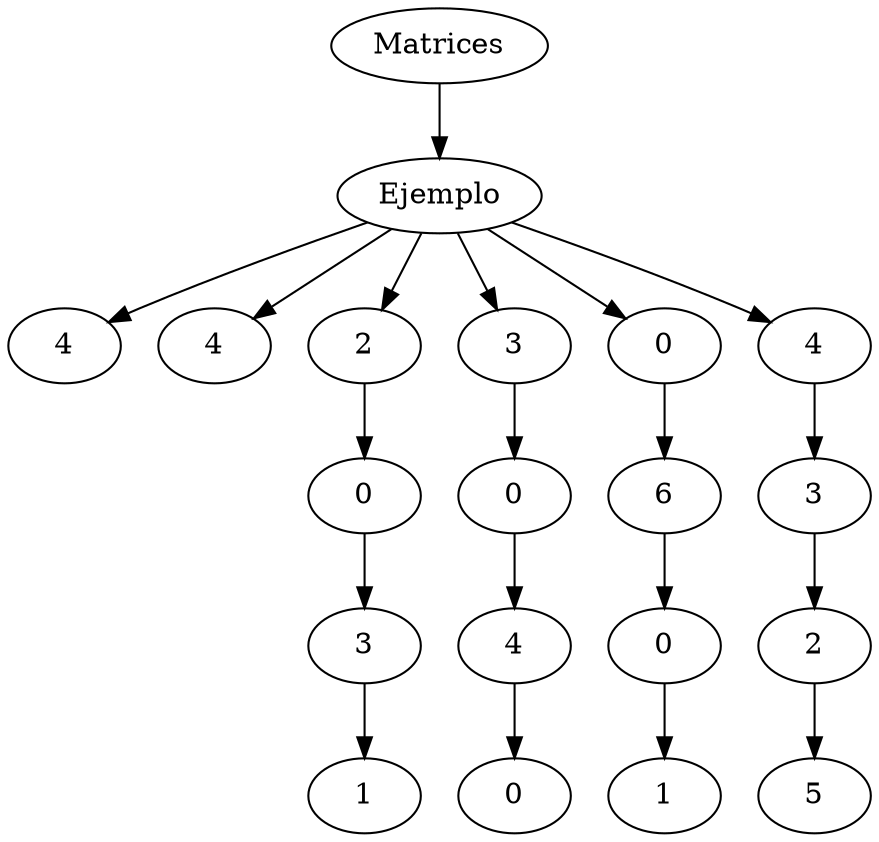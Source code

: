 // Lista Circular, Matriz: Ejemplo
digraph {
	A [label=Matrices]
	B [label=Ejemplo]
	C [label=4]
	D [label=4]
	E1001 [label=2]
	B -> E1001
	E1002 [label=3]
	B -> E1002
	E1003 [label=0]
	B -> E1003
	E1004 [label=4]
	B -> E1004
	E2001 [label=0]
	E1001 -> E2001
	E2002 [label=0]
	E1002 -> E2002
	E2003 [label=6]
	E1003 -> E2003
	E2004 [label=3]
	E1004 -> E2004
	E3001 [label=3]
	E2001 -> E3001
	E3002 [label=4]
	E2002 -> E3002
	E3003 [label=0]
	E2003 -> E3003
	E3004 [label=2]
	E2004 -> E3004
	E4001 [label=1]
	E3001 -> E4001
	E4002 [label=0]
	E3002 -> E4002
	E4003 [label=1]
	E3003 -> E4003
	E4004 [label=5]
	E3004 -> E4004
	A -> B
	B -> C
	B -> D
}
